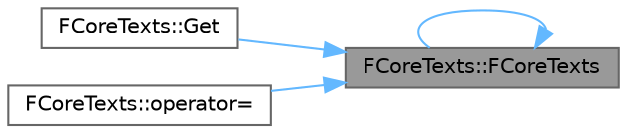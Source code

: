 digraph "FCoreTexts::FCoreTexts"
{
 // INTERACTIVE_SVG=YES
 // LATEX_PDF_SIZE
  bgcolor="transparent";
  edge [fontname=Helvetica,fontsize=10,labelfontname=Helvetica,labelfontsize=10];
  node [fontname=Helvetica,fontsize=10,shape=box,height=0.2,width=0.4];
  rankdir="RL";
  Node1 [id="Node000001",label="FCoreTexts::FCoreTexts",height=0.2,width=0.4,color="gray40", fillcolor="grey60", style="filled", fontcolor="black",tooltip=" "];
  Node1 -> Node1 [id="edge1_Node000001_Node000001",dir="back",color="steelblue1",style="solid",tooltip=" "];
  Node1 -> Node2 [id="edge2_Node000001_Node000002",dir="back",color="steelblue1",style="solid",tooltip=" "];
  Node2 [id="Node000002",label="FCoreTexts::Get",height=0.2,width=0.4,color="grey40", fillcolor="white", style="filled",URL="$d5/da6/structFCoreTexts.html#af4f310e5a32987bbea3ef44099285df4",tooltip=" "];
  Node1 -> Node3 [id="edge3_Node000001_Node000003",dir="back",color="steelblue1",style="solid",tooltip=" "];
  Node3 [id="Node000003",label="FCoreTexts::operator=",height=0.2,width=0.4,color="grey40", fillcolor="white", style="filled",URL="$d5/da6/structFCoreTexts.html#a0733fa2ea06334a0f354c298b96e7dd5",tooltip=" "];
}
